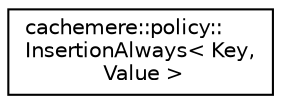 digraph "Graphical Class Hierarchy"
{
 // LATEX_PDF_SIZE
  edge [fontname="Helvetica",fontsize="10",labelfontname="Helvetica",labelfontsize="10"];
  node [fontname="Helvetica",fontsize="10",shape=record];
  rankdir="LR";
  Node0 [label="cachemere::policy::\lInsertionAlways\< Key,\l Value \>",height=0.2,width=0.4,color="black", fillcolor="white", style="filled",URL="$classcachemere_1_1policy_1_1InsertionAlways.html",tooltip="Simplest insertion policy. Always accepts insertions."];
}
